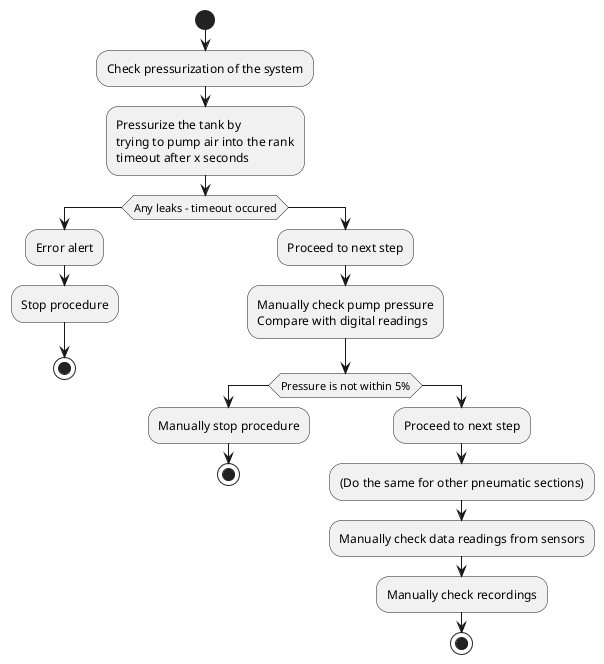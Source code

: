 @startuml Self_test_procedure

start

:Check pressurization of the system;

:Pressurize the tank by 
trying to pump air into the rank
timeout after x seconds;



if (Any leaks - timeout occured)
    :Error alert;
    :Stop procedure;
    stop
else
    :Proceed to next step;

:Manually check pump pressure
Compare with digital readings;

if (Pressure is not within 5%)
    
    :Manually stop procedure;
    stop    
else
    :Proceed to next step;
    
:(Do the same for other pneumatic sections);
:Manually check data readings from sensors;
:Manually check recordings;
stop





@enduml